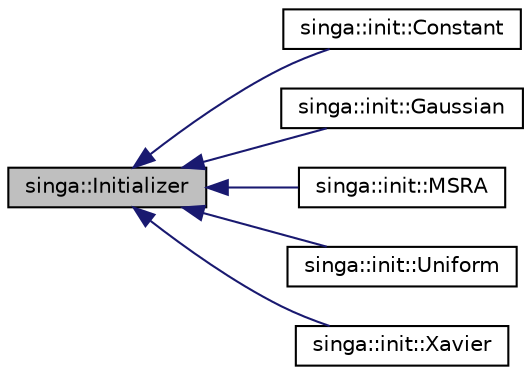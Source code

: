 digraph "singa::Initializer"
{
  edge [fontname="Helvetica",fontsize="10",labelfontname="Helvetica",labelfontsize="10"];
  node [fontname="Helvetica",fontsize="10",shape=record];
  rankdir="LR";
  Node0 [label="singa::Initializer",height=0.2,width=0.4,color="black", fillcolor="grey75", style="filled", fontcolor="black"];
  Node0 -> Node1 [dir="back",color="midnightblue",fontsize="10",style="solid",fontname="Helvetica"];
  Node1 [label="singa::init::Constant",height=0.2,width=0.4,color="black", fillcolor="white", style="filled",URL="$classsinga_1_1init_1_1Constant.html"];
  Node0 -> Node2 [dir="back",color="midnightblue",fontsize="10",style="solid",fontname="Helvetica"];
  Node2 [label="singa::init::Gaussian",height=0.2,width=0.4,color="black", fillcolor="white", style="filled",URL="$classsinga_1_1init_1_1Gaussian.html"];
  Node0 -> Node3 [dir="back",color="midnightblue",fontsize="10",style="solid",fontname="Helvetica"];
  Node3 [label="singa::init::MSRA",height=0.2,width=0.4,color="black", fillcolor="white", style="filled",URL="$classsinga_1_1init_1_1MSRA.html",tooltip="Ref: [He, Zhang, Ren and Sun 2015]: Delving Deep into Rectifiers: Surpassing Human-Level Performance ..."];
  Node0 -> Node4 [dir="back",color="midnightblue",fontsize="10",style="solid",fontname="Helvetica"];
  Node4 [label="singa::init::Uniform",height=0.2,width=0.4,color="black", fillcolor="white", style="filled",URL="$classsinga_1_1init_1_1Uniform.html"];
  Node0 -> Node5 [dir="back",color="midnightblue",fontsize="10",style="solid",fontname="Helvetica"];
  Node5 [label="singa::init::Xavier",height=0.2,width=0.4,color="black", fillcolor="white", style="filled",URL="$classsinga_1_1init_1_1Xavier.html",tooltip="Ref: [Bengio and Glorot 2010] Understanding the difficulty of training deep feedforward neural networ..."];
}
